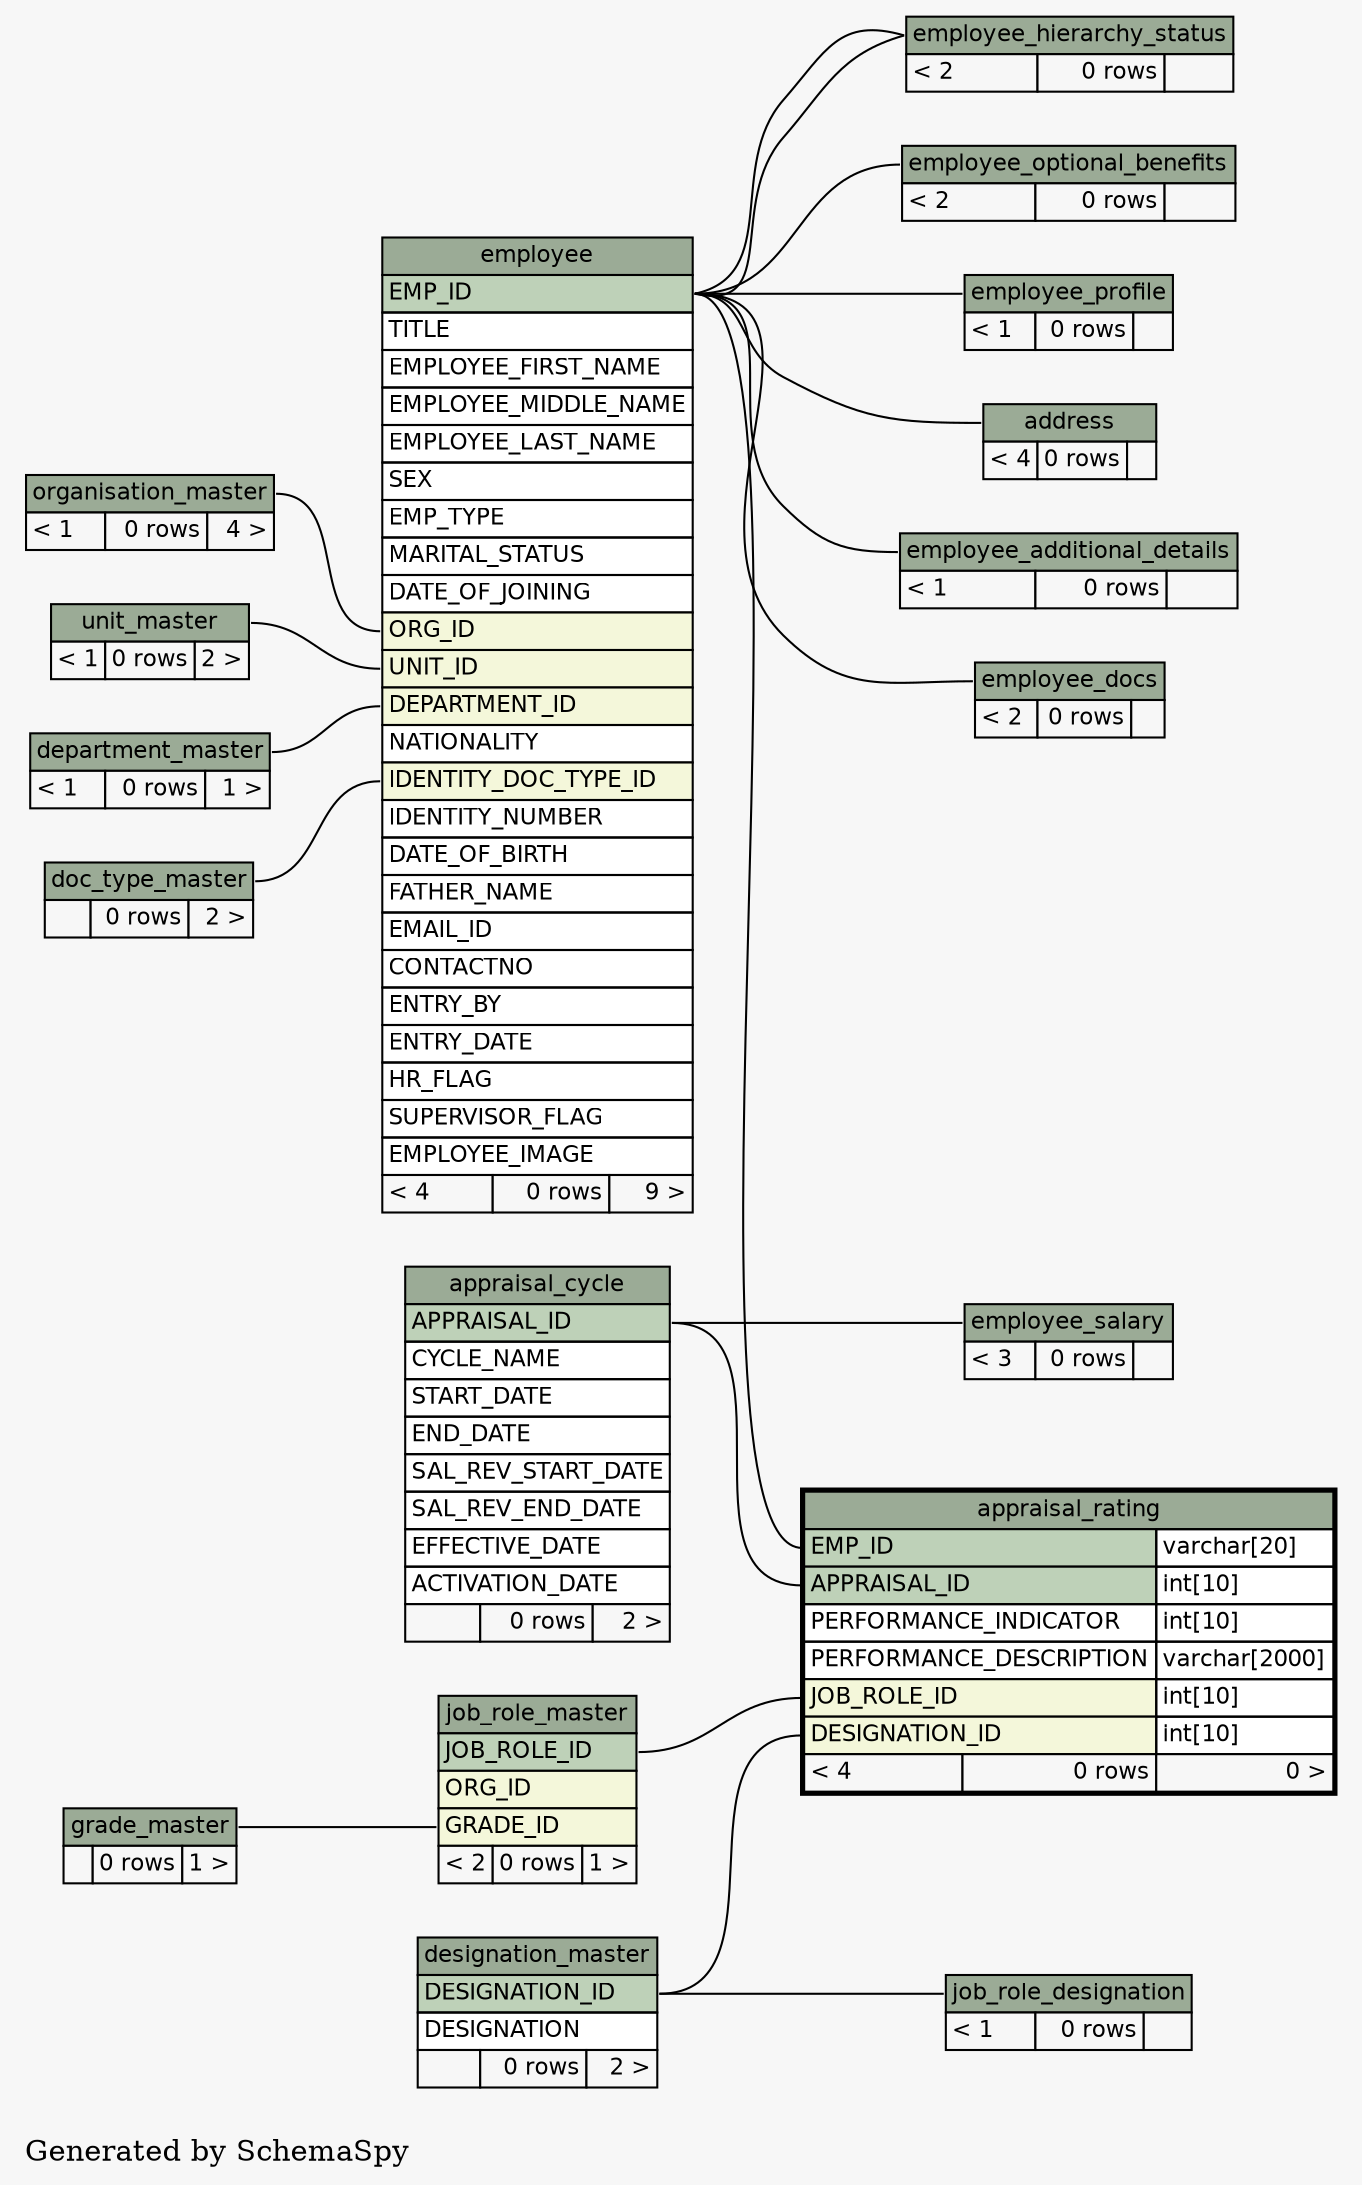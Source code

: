 // dot 2.38.0 on Windows 7 6.1
digraph "twoDegreesRelationshipsGraph" {
  graph [
    rankdir="RL"
    bgcolor="#f7f7f7"
    label="\nGenerated by SchemaSpy"
    labeljust="l"
  ];
  node [
    fontname="Helvetica"
    fontsize="11"
    shape="plaintext"
  ];
  edge [
    arrowsize="0.8"
  ];
  "address":"address.heading":w -> "employee":"EMP_ID":e [arrowtail=tee arrowhead=none];
  "appraisal_rating":"APPRAISAL_ID":w -> "appraisal_cycle":"APPRAISAL_ID":e [arrowtail=crowtee arrowhead=none];
  "appraisal_rating":"DESIGNATION_ID":w -> "designation_master":"DESIGNATION_ID":e [arrowtail=crowodot arrowhead=none];
  "appraisal_rating":"EMP_ID":w -> "employee":"EMP_ID":e [arrowtail=crowtee arrowhead=none];
  "appraisal_rating":"JOB_ROLE_ID":w -> "job_role_master":"JOB_ROLE_ID":e [arrowtail=crowodot arrowhead=none];
  "employee":"DEPARTMENT_ID":w -> "department_master":"department_master.heading":e [arrowtail=crowodot arrowhead=none];
  "employee":"IDENTITY_DOC_TYPE_ID":w -> "doc_type_master":"doc_type_master.heading":e [arrowtail=crowodot arrowhead=none];
  "employee":"ORG_ID":w -> "organisation_master":"organisation_master.heading":e [arrowtail=crowodot arrowhead=none];
  "employee":"UNIT_ID":w -> "unit_master":"unit_master.heading":e [arrowtail=crowodot arrowhead=none];
  "employee_additional_details":"employee_additional_details.heading":w -> "employee":"EMP_ID":e [arrowtail=tee arrowhead=none];
  "employee_docs":"employee_docs.heading":w -> "employee":"EMP_ID":e [arrowtail=crowtee arrowhead=none];
  "employee_hierarchy_status":"employee_hierarchy_status.heading":w -> "employee":"EMP_ID":e [arrowtail=tee arrowhead=none];
  "employee_hierarchy_status":"employee_hierarchy_status.heading":w -> "employee":"EMP_ID":e [arrowtail=crowodot arrowhead=none];
  "employee_optional_benefits":"employee_optional_benefits.heading":w -> "employee":"EMP_ID":e [arrowtail=crowodot arrowhead=none];
  "employee_profile":"employee_profile.heading":w -> "employee":"EMP_ID":e [arrowtail=tee arrowhead=none];
  "employee_salary":"employee_salary.heading":w -> "appraisal_cycle":"APPRAISAL_ID":e [arrowtail=crowtee arrowhead=none];
  "job_role_designation":"job_role_designation.heading":w -> "designation_master":"DESIGNATION_ID":e [arrowtail=crowtee arrowhead=none];
  "job_role_master":"GRADE_ID":w -> "grade_master":"grade_master.heading":e [arrowtail=crowodot arrowhead=none];
  "address" [
    label=<
    <TABLE BORDER="0" CELLBORDER="1" CELLSPACING="0" BGCOLOR="#ffffff">
      <TR><TD PORT="address.heading" COLSPAN="3" BGCOLOR="#9bab96" ALIGN="CENTER">address</TD></TR>
      <TR><TD ALIGN="LEFT" BGCOLOR="#f7f7f7">&lt; 4</TD><TD ALIGN="RIGHT" BGCOLOR="#f7f7f7">0 rows</TD><TD ALIGN="RIGHT" BGCOLOR="#f7f7f7">  </TD></TR>
    </TABLE>>
    URL="address.html#graph"
    tooltip="address"
  ];
  "appraisal_cycle" [
    label=<
    <TABLE BORDER="0" CELLBORDER="1" CELLSPACING="0" BGCOLOR="#ffffff">
      <TR><TD PORT="appraisal_cycle.heading" COLSPAN="3" BGCOLOR="#9bab96" ALIGN="CENTER">appraisal_cycle</TD></TR>
      <TR><TD PORT="APPRAISAL_ID" COLSPAN="3" BGCOLOR="#bed1b8" ALIGN="LEFT">APPRAISAL_ID</TD></TR>
      <TR><TD PORT="CYCLE_NAME" COLSPAN="3" ALIGN="LEFT">CYCLE_NAME</TD></TR>
      <TR><TD PORT="START_DATE" COLSPAN="3" ALIGN="LEFT">START_DATE</TD></TR>
      <TR><TD PORT="END_DATE" COLSPAN="3" ALIGN="LEFT">END_DATE</TD></TR>
      <TR><TD PORT="SAL_REV_START_DATE" COLSPAN="3" ALIGN="LEFT">SAL_REV_START_DATE</TD></TR>
      <TR><TD PORT="SAL_REV_END_DATE" COLSPAN="3" ALIGN="LEFT">SAL_REV_END_DATE</TD></TR>
      <TR><TD PORT="EFFECTIVE_DATE" COLSPAN="3" ALIGN="LEFT">EFFECTIVE_DATE</TD></TR>
      <TR><TD PORT="ACTIVATION_DATE" COLSPAN="3" ALIGN="LEFT">ACTIVATION_DATE</TD></TR>
      <TR><TD ALIGN="LEFT" BGCOLOR="#f7f7f7">  </TD><TD ALIGN="RIGHT" BGCOLOR="#f7f7f7">0 rows</TD><TD ALIGN="RIGHT" BGCOLOR="#f7f7f7">2 &gt;</TD></TR>
    </TABLE>>
    URL="appraisal_cycle.html#graph"
    tooltip="appraisal_cycle"
  ];
  "appraisal_rating" [
    label=<
    <TABLE BORDER="2" CELLBORDER="1" CELLSPACING="0" BGCOLOR="#ffffff">
      <TR><TD PORT="appraisal_rating.heading" COLSPAN="3" BGCOLOR="#9bab96" ALIGN="CENTER">appraisal_rating</TD></TR>
      <TR><TD PORT="EMP_ID" COLSPAN="2" BGCOLOR="#bed1b8" ALIGN="LEFT">EMP_ID</TD><TD PORT="EMP_ID.type" ALIGN="LEFT">varchar[20]</TD></TR>
      <TR><TD PORT="APPRAISAL_ID" COLSPAN="2" BGCOLOR="#bed1b8" ALIGN="LEFT">APPRAISAL_ID</TD><TD PORT="APPRAISAL_ID.type" ALIGN="LEFT">int[10]</TD></TR>
      <TR><TD PORT="PERFORMANCE_INDICATOR" COLSPAN="2" ALIGN="LEFT">PERFORMANCE_INDICATOR</TD><TD PORT="PERFORMANCE_INDICATOR.type" ALIGN="LEFT">int[10]</TD></TR>
      <TR><TD PORT="PERFORMANCE_DESCRIPTION" COLSPAN="2" ALIGN="LEFT">PERFORMANCE_DESCRIPTION</TD><TD PORT="PERFORMANCE_DESCRIPTION.type" ALIGN="LEFT">varchar[2000]</TD></TR>
      <TR><TD PORT="JOB_ROLE_ID" COLSPAN="2" BGCOLOR="#f4f7da" ALIGN="LEFT">JOB_ROLE_ID</TD><TD PORT="JOB_ROLE_ID.type" ALIGN="LEFT">int[10]</TD></TR>
      <TR><TD PORT="DESIGNATION_ID" COLSPAN="2" BGCOLOR="#f4f7da" ALIGN="LEFT">DESIGNATION_ID</TD><TD PORT="DESIGNATION_ID.type" ALIGN="LEFT">int[10]</TD></TR>
      <TR><TD ALIGN="LEFT" BGCOLOR="#f7f7f7">&lt; 4</TD><TD ALIGN="RIGHT" BGCOLOR="#f7f7f7">0 rows</TD><TD ALIGN="RIGHT" BGCOLOR="#f7f7f7">0 &gt;</TD></TR>
    </TABLE>>
    URL="appraisal_rating.html#"
    tooltip="appraisal_rating"
  ];
  "department_master" [
    label=<
    <TABLE BORDER="0" CELLBORDER="1" CELLSPACING="0" BGCOLOR="#ffffff">
      <TR><TD PORT="department_master.heading" COLSPAN="3" BGCOLOR="#9bab96" ALIGN="CENTER">department_master</TD></TR>
      <TR><TD ALIGN="LEFT" BGCOLOR="#f7f7f7">&lt; 1</TD><TD ALIGN="RIGHT" BGCOLOR="#f7f7f7">0 rows</TD><TD ALIGN="RIGHT" BGCOLOR="#f7f7f7">1 &gt;</TD></TR>
    </TABLE>>
    URL="department_master.html#graph"
    tooltip="department_master"
  ];
  "designation_master" [
    label=<
    <TABLE BORDER="0" CELLBORDER="1" CELLSPACING="0" BGCOLOR="#ffffff">
      <TR><TD PORT="designation_master.heading" COLSPAN="3" BGCOLOR="#9bab96" ALIGN="CENTER">designation_master</TD></TR>
      <TR><TD PORT="DESIGNATION_ID" COLSPAN="3" BGCOLOR="#bed1b8" ALIGN="LEFT">DESIGNATION_ID</TD></TR>
      <TR><TD PORT="DESIGNATION" COLSPAN="3" ALIGN="LEFT">DESIGNATION</TD></TR>
      <TR><TD ALIGN="LEFT" BGCOLOR="#f7f7f7">  </TD><TD ALIGN="RIGHT" BGCOLOR="#f7f7f7">0 rows</TD><TD ALIGN="RIGHT" BGCOLOR="#f7f7f7">2 &gt;</TD></TR>
    </TABLE>>
    URL="designation_master.html#graph"
    tooltip="designation_master"
  ];
  "doc_type_master" [
    label=<
    <TABLE BORDER="0" CELLBORDER="1" CELLSPACING="0" BGCOLOR="#ffffff">
      <TR><TD PORT="doc_type_master.heading" COLSPAN="3" BGCOLOR="#9bab96" ALIGN="CENTER">doc_type_master</TD></TR>
      <TR><TD ALIGN="LEFT" BGCOLOR="#f7f7f7">  </TD><TD ALIGN="RIGHT" BGCOLOR="#f7f7f7">0 rows</TD><TD ALIGN="RIGHT" BGCOLOR="#f7f7f7">2 &gt;</TD></TR>
    </TABLE>>
    URL="doc_type_master.html#graph"
    tooltip="doc_type_master"
  ];
  "employee" [
    label=<
    <TABLE BORDER="0" CELLBORDER="1" CELLSPACING="0" BGCOLOR="#ffffff">
      <TR><TD PORT="employee.heading" COLSPAN="3" BGCOLOR="#9bab96" ALIGN="CENTER">employee</TD></TR>
      <TR><TD PORT="EMP_ID" COLSPAN="3" BGCOLOR="#bed1b8" ALIGN="LEFT">EMP_ID</TD></TR>
      <TR><TD PORT="TITLE" COLSPAN="3" ALIGN="LEFT">TITLE</TD></TR>
      <TR><TD PORT="EMPLOYEE_FIRST_NAME" COLSPAN="3" ALIGN="LEFT">EMPLOYEE_FIRST_NAME</TD></TR>
      <TR><TD PORT="EMPLOYEE_MIDDLE_NAME" COLSPAN="3" ALIGN="LEFT">EMPLOYEE_MIDDLE_NAME</TD></TR>
      <TR><TD PORT="EMPLOYEE_LAST_NAME" COLSPAN="3" ALIGN="LEFT">EMPLOYEE_LAST_NAME</TD></TR>
      <TR><TD PORT="SEX" COLSPAN="3" ALIGN="LEFT">SEX</TD></TR>
      <TR><TD PORT="EMP_TYPE" COLSPAN="3" ALIGN="LEFT">EMP_TYPE</TD></TR>
      <TR><TD PORT="MARITAL_STATUS" COLSPAN="3" ALIGN="LEFT">MARITAL_STATUS</TD></TR>
      <TR><TD PORT="DATE_OF_JOINING" COLSPAN="3" ALIGN="LEFT">DATE_OF_JOINING</TD></TR>
      <TR><TD PORT="ORG_ID" COLSPAN="3" BGCOLOR="#f4f7da" ALIGN="LEFT">ORG_ID</TD></TR>
      <TR><TD PORT="UNIT_ID" COLSPAN="3" BGCOLOR="#f4f7da" ALIGN="LEFT">UNIT_ID</TD></TR>
      <TR><TD PORT="DEPARTMENT_ID" COLSPAN="3" BGCOLOR="#f4f7da" ALIGN="LEFT">DEPARTMENT_ID</TD></TR>
      <TR><TD PORT="NATIONALITY" COLSPAN="3" ALIGN="LEFT">NATIONALITY</TD></TR>
      <TR><TD PORT="IDENTITY_DOC_TYPE_ID" COLSPAN="3" BGCOLOR="#f4f7da" ALIGN="LEFT">IDENTITY_DOC_TYPE_ID</TD></TR>
      <TR><TD PORT="IDENTITY_NUMBER" COLSPAN="3" ALIGN="LEFT">IDENTITY_NUMBER</TD></TR>
      <TR><TD PORT="DATE_OF_BIRTH" COLSPAN="3" ALIGN="LEFT">DATE_OF_BIRTH</TD></TR>
      <TR><TD PORT="FATHER_NAME" COLSPAN="3" ALIGN="LEFT">FATHER_NAME</TD></TR>
      <TR><TD PORT="EMAIL_ID" COLSPAN="3" ALIGN="LEFT">EMAIL_ID</TD></TR>
      <TR><TD PORT="CONTACTNO" COLSPAN="3" ALIGN="LEFT">CONTACTNO</TD></TR>
      <TR><TD PORT="ENTRY_BY" COLSPAN="3" ALIGN="LEFT">ENTRY_BY</TD></TR>
      <TR><TD PORT="ENTRY_DATE" COLSPAN="3" ALIGN="LEFT">ENTRY_DATE</TD></TR>
      <TR><TD PORT="HR_FLAG" COLSPAN="3" ALIGN="LEFT">HR_FLAG</TD></TR>
      <TR><TD PORT="SUPERVISOR_FLAG" COLSPAN="3" ALIGN="LEFT">SUPERVISOR_FLAG</TD></TR>
      <TR><TD PORT="EMPLOYEE_IMAGE" COLSPAN="3" ALIGN="LEFT">EMPLOYEE_IMAGE</TD></TR>
      <TR><TD ALIGN="LEFT" BGCOLOR="#f7f7f7">&lt; 4</TD><TD ALIGN="RIGHT" BGCOLOR="#f7f7f7">0 rows</TD><TD ALIGN="RIGHT" BGCOLOR="#f7f7f7">9 &gt;</TD></TR>
    </TABLE>>
    URL="employee.html#graph"
    tooltip="employee"
  ];
  "employee_additional_details" [
    label=<
    <TABLE BORDER="0" CELLBORDER="1" CELLSPACING="0" BGCOLOR="#ffffff">
      <TR><TD PORT="employee_additional_details.heading" COLSPAN="3" BGCOLOR="#9bab96" ALIGN="CENTER">employee_additional_details</TD></TR>
      <TR><TD ALIGN="LEFT" BGCOLOR="#f7f7f7">&lt; 1</TD><TD ALIGN="RIGHT" BGCOLOR="#f7f7f7">0 rows</TD><TD ALIGN="RIGHT" BGCOLOR="#f7f7f7">  </TD></TR>
    </TABLE>>
    URL="employee_additional_details.html#graph"
    tooltip="employee_additional_details"
  ];
  "employee_docs" [
    label=<
    <TABLE BORDER="0" CELLBORDER="1" CELLSPACING="0" BGCOLOR="#ffffff">
      <TR><TD PORT="employee_docs.heading" COLSPAN="3" BGCOLOR="#9bab96" ALIGN="CENTER">employee_docs</TD></TR>
      <TR><TD ALIGN="LEFT" BGCOLOR="#f7f7f7">&lt; 2</TD><TD ALIGN="RIGHT" BGCOLOR="#f7f7f7">0 rows</TD><TD ALIGN="RIGHT" BGCOLOR="#f7f7f7">  </TD></TR>
    </TABLE>>
    URL="employee_docs.html#graph"
    tooltip="employee_docs"
  ];
  "employee_hierarchy_status" [
    label=<
    <TABLE BORDER="0" CELLBORDER="1" CELLSPACING="0" BGCOLOR="#ffffff">
      <TR><TD PORT="employee_hierarchy_status.heading" COLSPAN="3" BGCOLOR="#9bab96" ALIGN="CENTER">employee_hierarchy_status</TD></TR>
      <TR><TD ALIGN="LEFT" BGCOLOR="#f7f7f7">&lt; 2</TD><TD ALIGN="RIGHT" BGCOLOR="#f7f7f7">0 rows</TD><TD ALIGN="RIGHT" BGCOLOR="#f7f7f7">  </TD></TR>
    </TABLE>>
    URL="employee_hierarchy_status.html#graph"
    tooltip="employee_hierarchy_status"
  ];
  "employee_optional_benefits" [
    label=<
    <TABLE BORDER="0" CELLBORDER="1" CELLSPACING="0" BGCOLOR="#ffffff">
      <TR><TD PORT="employee_optional_benefits.heading" COLSPAN="3" BGCOLOR="#9bab96" ALIGN="CENTER">employee_optional_benefits</TD></TR>
      <TR><TD ALIGN="LEFT" BGCOLOR="#f7f7f7">&lt; 2</TD><TD ALIGN="RIGHT" BGCOLOR="#f7f7f7">0 rows</TD><TD ALIGN="RIGHT" BGCOLOR="#f7f7f7">  </TD></TR>
    </TABLE>>
    URL="employee_optional_benefits.html#graph"
    tooltip="employee_optional_benefits"
  ];
  "employee_profile" [
    label=<
    <TABLE BORDER="0" CELLBORDER="1" CELLSPACING="0" BGCOLOR="#ffffff">
      <TR><TD PORT="employee_profile.heading" COLSPAN="3" BGCOLOR="#9bab96" ALIGN="CENTER">employee_profile</TD></TR>
      <TR><TD ALIGN="LEFT" BGCOLOR="#f7f7f7">&lt; 1</TD><TD ALIGN="RIGHT" BGCOLOR="#f7f7f7">0 rows</TD><TD ALIGN="RIGHT" BGCOLOR="#f7f7f7">  </TD></TR>
    </TABLE>>
    URL="employee_profile.html#graph"
    tooltip="employee_profile"
  ];
  "employee_salary" [
    label=<
    <TABLE BORDER="0" CELLBORDER="1" CELLSPACING="0" BGCOLOR="#ffffff">
      <TR><TD PORT="employee_salary.heading" COLSPAN="3" BGCOLOR="#9bab96" ALIGN="CENTER">employee_salary</TD></TR>
      <TR><TD ALIGN="LEFT" BGCOLOR="#f7f7f7">&lt; 3</TD><TD ALIGN="RIGHT" BGCOLOR="#f7f7f7">0 rows</TD><TD ALIGN="RIGHT" BGCOLOR="#f7f7f7">  </TD></TR>
    </TABLE>>
    URL="employee_salary.html#graph"
    tooltip="employee_salary"
  ];
  "grade_master" [
    label=<
    <TABLE BORDER="0" CELLBORDER="1" CELLSPACING="0" BGCOLOR="#ffffff">
      <TR><TD PORT="grade_master.heading" COLSPAN="3" BGCOLOR="#9bab96" ALIGN="CENTER">grade_master</TD></TR>
      <TR><TD ALIGN="LEFT" BGCOLOR="#f7f7f7">  </TD><TD ALIGN="RIGHT" BGCOLOR="#f7f7f7">0 rows</TD><TD ALIGN="RIGHT" BGCOLOR="#f7f7f7">1 &gt;</TD></TR>
    </TABLE>>
    URL="grade_master.html#graph"
    tooltip="grade_master"
  ];
  "job_role_designation" [
    label=<
    <TABLE BORDER="0" CELLBORDER="1" CELLSPACING="0" BGCOLOR="#ffffff">
      <TR><TD PORT="job_role_designation.heading" COLSPAN="3" BGCOLOR="#9bab96" ALIGN="CENTER">job_role_designation</TD></TR>
      <TR><TD ALIGN="LEFT" BGCOLOR="#f7f7f7">&lt; 1</TD><TD ALIGN="RIGHT" BGCOLOR="#f7f7f7">0 rows</TD><TD ALIGN="RIGHT" BGCOLOR="#f7f7f7">  </TD></TR>
    </TABLE>>
    URL="job_role_designation.html#graph"
    tooltip="job_role_designation"
  ];
  "job_role_master" [
    label=<
    <TABLE BORDER="0" CELLBORDER="1" CELLSPACING="0" BGCOLOR="#ffffff">
      <TR><TD PORT="job_role_master.heading" COLSPAN="3" BGCOLOR="#9bab96" ALIGN="CENTER">job_role_master</TD></TR>
      <TR><TD PORT="JOB_ROLE_ID" COLSPAN="3" BGCOLOR="#bed1b8" ALIGN="LEFT">JOB_ROLE_ID</TD></TR>
      <TR><TD PORT="ORG_ID" COLSPAN="3" BGCOLOR="#f4f7da" ALIGN="LEFT">ORG_ID</TD></TR>
      <TR><TD PORT="GRADE_ID" COLSPAN="3" BGCOLOR="#f4f7da" ALIGN="LEFT">GRADE_ID</TD></TR>
      <TR><TD ALIGN="LEFT" BGCOLOR="#f7f7f7">&lt; 2</TD><TD ALIGN="RIGHT" BGCOLOR="#f7f7f7">0 rows</TD><TD ALIGN="RIGHT" BGCOLOR="#f7f7f7">1 &gt;</TD></TR>
    </TABLE>>
    URL="job_role_master.html#graph"
    tooltip="job_role_master"
  ];
  "organisation_master" [
    label=<
    <TABLE BORDER="0" CELLBORDER="1" CELLSPACING="0" BGCOLOR="#ffffff">
      <TR><TD PORT="organisation_master.heading" COLSPAN="3" BGCOLOR="#9bab96" ALIGN="CENTER">organisation_master</TD></TR>
      <TR><TD ALIGN="LEFT" BGCOLOR="#f7f7f7">&lt; 1</TD><TD ALIGN="RIGHT" BGCOLOR="#f7f7f7">0 rows</TD><TD ALIGN="RIGHT" BGCOLOR="#f7f7f7">4 &gt;</TD></TR>
    </TABLE>>
    URL="organisation_master.html#graph"
    tooltip="organisation_master"
  ];
  "unit_master" [
    label=<
    <TABLE BORDER="0" CELLBORDER="1" CELLSPACING="0" BGCOLOR="#ffffff">
      <TR><TD PORT="unit_master.heading" COLSPAN="3" BGCOLOR="#9bab96" ALIGN="CENTER">unit_master</TD></TR>
      <TR><TD ALIGN="LEFT" BGCOLOR="#f7f7f7">&lt; 1</TD><TD ALIGN="RIGHT" BGCOLOR="#f7f7f7">0 rows</TD><TD ALIGN="RIGHT" BGCOLOR="#f7f7f7">2 &gt;</TD></TR>
    </TABLE>>
    URL="unit_master.html#graph"
    tooltip="unit_master"
  ];
}
